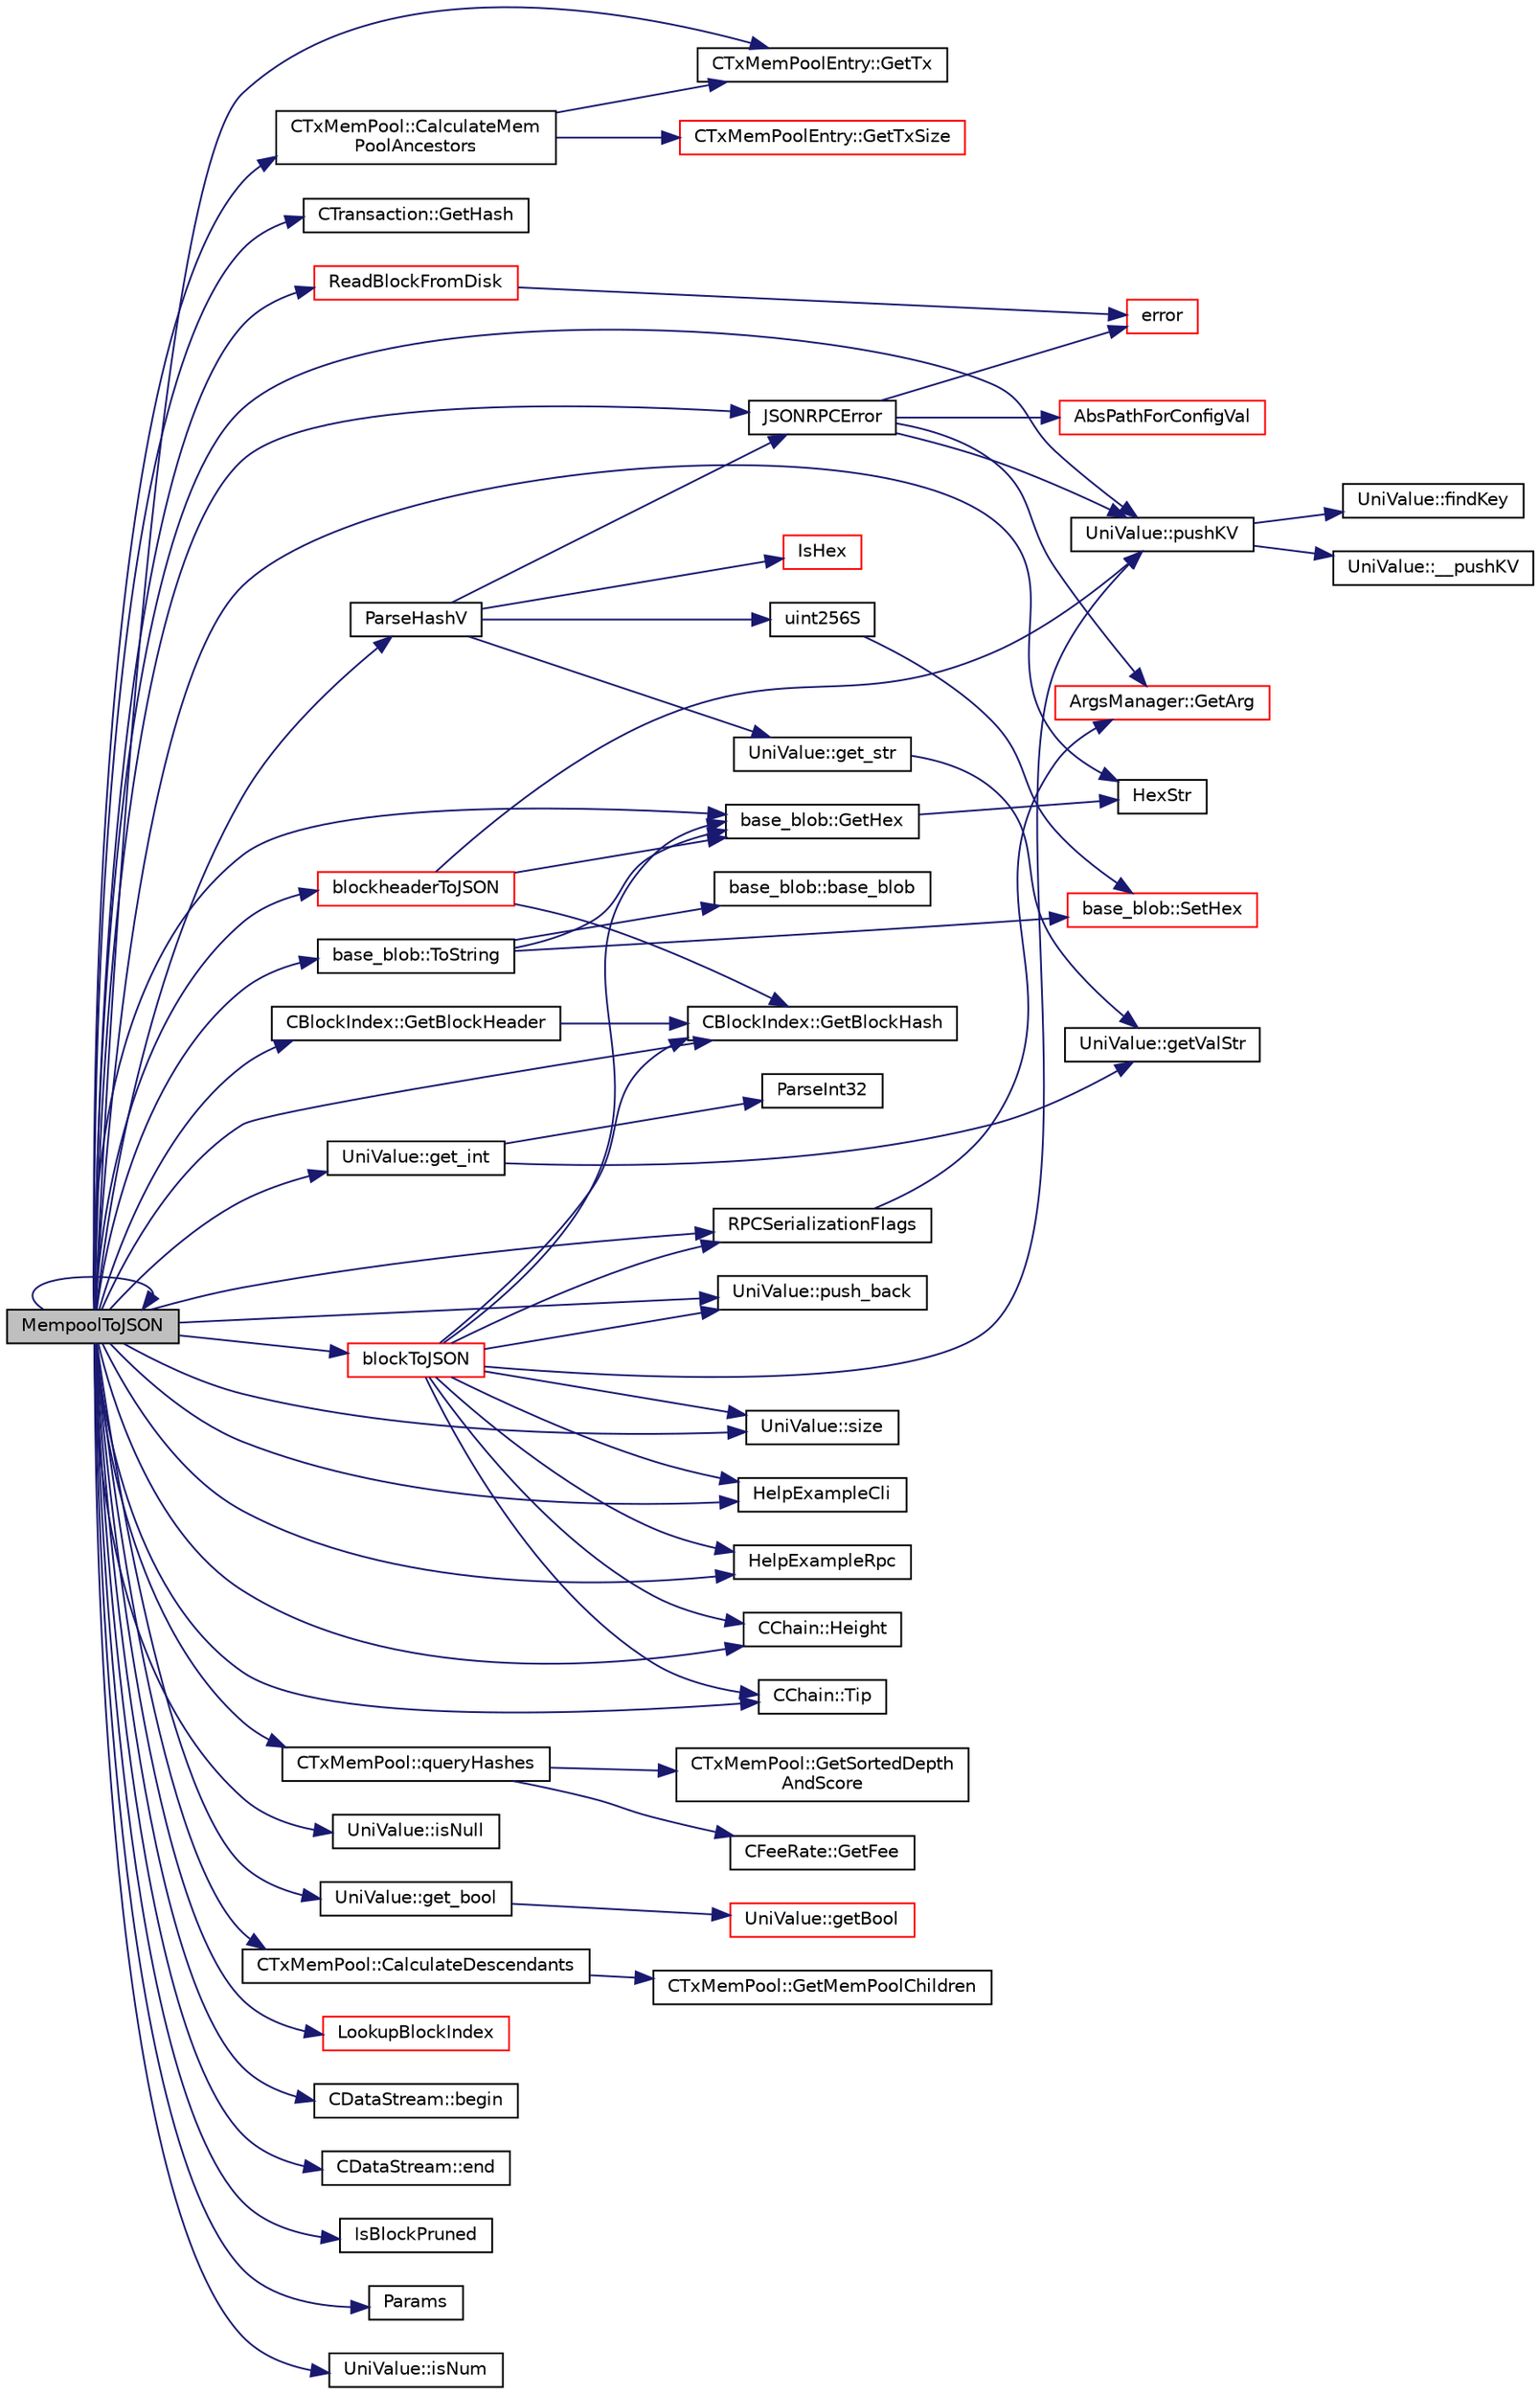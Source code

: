 digraph "MempoolToJSON"
{
  edge [fontname="Helvetica",fontsize="10",labelfontname="Helvetica",labelfontsize="10"];
  node [fontname="Helvetica",fontsize="10",shape=record];
  rankdir="LR";
  Node1 [label="MempoolToJSON",height=0.2,width=0.4,color="black", fillcolor="grey75", style="filled", fontcolor="black"];
  Node1 -> Node2 [color="midnightblue",fontsize="10",style="solid",fontname="Helvetica"];
  Node2 [label="CTxMemPoolEntry::GetTx",height=0.2,width=0.4,color="black", fillcolor="white", style="filled",URL="$class_c_tx_mem_pool_entry.html#a59f51f38161c191dae2614c53ed40fb2"];
  Node1 -> Node3 [color="midnightblue",fontsize="10",style="solid",fontname="Helvetica"];
  Node3 [label="CTransaction::GetHash",height=0.2,width=0.4,color="black", fillcolor="white", style="filled",URL="$class_c_transaction.html#afb3b0e4dc81349259ba6526a34e88990"];
  Node1 -> Node4 [color="midnightblue",fontsize="10",style="solid",fontname="Helvetica"];
  Node4 [label="UniValue::pushKV",height=0.2,width=0.4,color="black", fillcolor="white", style="filled",URL="$class_uni_value.html#abab649c2dbd593233de6364254456026"];
  Node4 -> Node5 [color="midnightblue",fontsize="10",style="solid",fontname="Helvetica"];
  Node5 [label="UniValue::findKey",height=0.2,width=0.4,color="black", fillcolor="white", style="filled",URL="$class_uni_value.html#a0b2da6f10943e899d304a28ef1a12094"];
  Node4 -> Node6 [color="midnightblue",fontsize="10",style="solid",fontname="Helvetica"];
  Node6 [label="UniValue::__pushKV",height=0.2,width=0.4,color="black", fillcolor="white", style="filled",URL="$class_uni_value.html#a505a2087cb7d9ee51d24a97a5cc7910c"];
  Node1 -> Node7 [color="midnightblue",fontsize="10",style="solid",fontname="Helvetica"];
  Node7 [label="base_blob::ToString",height=0.2,width=0.4,color="black", fillcolor="white", style="filled",URL="$classbase__blob.html#a1a26b5da921f48b09b228d1bfda05088"];
  Node7 -> Node8 [color="midnightblue",fontsize="10",style="solid",fontname="Helvetica"];
  Node8 [label="base_blob::base_blob",height=0.2,width=0.4,color="black", fillcolor="white", style="filled",URL="$classbase__blob.html#ada7be83089951dc9438f384c0587cf29"];
  Node7 -> Node9 [color="midnightblue",fontsize="10",style="solid",fontname="Helvetica"];
  Node9 [label="base_blob::GetHex",height=0.2,width=0.4,color="black", fillcolor="white", style="filled",URL="$classbase__blob.html#a9541747b1f91f9469ac0aff90665bd32"];
  Node9 -> Node10 [color="midnightblue",fontsize="10",style="solid",fontname="Helvetica"];
  Node10 [label="HexStr",height=0.2,width=0.4,color="black", fillcolor="white", style="filled",URL="$strencodings_8h.html#af003e10d5d34c3271ca57ec79059a5ae"];
  Node7 -> Node11 [color="midnightblue",fontsize="10",style="solid",fontname="Helvetica"];
  Node11 [label="base_blob::SetHex",height=0.2,width=0.4,color="red", fillcolor="white", style="filled",URL="$classbase__blob.html#a5ec1f681a2830f4e180fe664c0eb4dd0"];
  Node1 -> Node12 [color="midnightblue",fontsize="10",style="solid",fontname="Helvetica"];
  Node12 [label="CTxMemPool::queryHashes",height=0.2,width=0.4,color="black", fillcolor="white", style="filled",URL="$class_c_tx_mem_pool.html#a6180280e78ca3ba357f648806003ee90"];
  Node12 -> Node13 [color="midnightblue",fontsize="10",style="solid",fontname="Helvetica"];
  Node13 [label="CTxMemPool::GetSortedDepth\lAndScore",height=0.2,width=0.4,color="black", fillcolor="white", style="filled",URL="$class_c_tx_mem_pool.html#a8ef17a0d4768188418f718fb5e97d7ac"];
  Node12 -> Node14 [color="midnightblue",fontsize="10",style="solid",fontname="Helvetica"];
  Node14 [label="CFeeRate::GetFee",height=0.2,width=0.4,color="black", fillcolor="white", style="filled",URL="$class_c_fee_rate.html#a81dd5e0549a587d5a0c68096ee1da202",tooltip="Return the fee in satoshis for the given size in bytes. "];
  Node1 -> Node15 [color="midnightblue",fontsize="10",style="solid",fontname="Helvetica"];
  Node15 [label="UniValue::push_back",height=0.2,width=0.4,color="black", fillcolor="white", style="filled",URL="$class_uni_value.html#a944cd1b59b040cd24c9f46b55a68d49a"];
  Node1 -> Node16 [color="midnightblue",fontsize="10",style="solid",fontname="Helvetica"];
  Node16 [label="UniValue::size",height=0.2,width=0.4,color="black", fillcolor="white", style="filled",URL="$class_uni_value.html#a61ee4ef0fa78da6d936dddf408a51a13"];
  Node1 -> Node17 [color="midnightblue",fontsize="10",style="solid",fontname="Helvetica"];
  Node17 [label="HelpExampleCli",height=0.2,width=0.4,color="black", fillcolor="white", style="filled",URL="$server_8cpp.html#a26bafe3d526ee8cbc84b3c0b0dc3a43b"];
  Node1 -> Node18 [color="midnightblue",fontsize="10",style="solid",fontname="Helvetica"];
  Node18 [label="HelpExampleRpc",height=0.2,width=0.4,color="black", fillcolor="white", style="filled",URL="$server_8cpp.html#a9ef4f8fb114508ceb861a0e8c3e0d26e"];
  Node1 -> Node19 [color="midnightblue",fontsize="10",style="solid",fontname="Helvetica"];
  Node19 [label="UniValue::isNull",height=0.2,width=0.4,color="black", fillcolor="white", style="filled",URL="$class_uni_value.html#a70c4bfad8015106cc480042462f413c1"];
  Node1 -> Node20 [color="midnightblue",fontsize="10",style="solid",fontname="Helvetica"];
  Node20 [label="UniValue::get_bool",height=0.2,width=0.4,color="black", fillcolor="white", style="filled",URL="$class_uni_value.html#a05cba948c8295915ae7b36493d2ee4e6"];
  Node20 -> Node21 [color="midnightblue",fontsize="10",style="solid",fontname="Helvetica"];
  Node21 [label="UniValue::getBool",height=0.2,width=0.4,color="red", fillcolor="white", style="filled",URL="$class_uni_value.html#ab28e9956f511cfe0db77e41cd6e488f3"];
  Node1 -> Node1 [color="midnightblue",fontsize="10",style="solid",fontname="Helvetica"];
  Node1 -> Node22 [color="midnightblue",fontsize="10",style="solid",fontname="Helvetica"];
  Node22 [label="ParseHashV",height=0.2,width=0.4,color="black", fillcolor="white", style="filled",URL="$server_8cpp.html#adb231eaeb57d26011655ee8aaa5315e2",tooltip="Utilities: convert hex-encoded Values (throws error if not hex). "];
  Node22 -> Node23 [color="midnightblue",fontsize="10",style="solid",fontname="Helvetica"];
  Node23 [label="UniValue::get_str",height=0.2,width=0.4,color="black", fillcolor="white", style="filled",URL="$class_uni_value.html#a9f69bbd4ccf8d083934cbb510c039cef"];
  Node23 -> Node24 [color="midnightblue",fontsize="10",style="solid",fontname="Helvetica"];
  Node24 [label="UniValue::getValStr",height=0.2,width=0.4,color="black", fillcolor="white", style="filled",URL="$class_uni_value.html#ae8e17c2a90b668d0771a0523d70cd70d"];
  Node22 -> Node25 [color="midnightblue",fontsize="10",style="solid",fontname="Helvetica"];
  Node25 [label="JSONRPCError",height=0.2,width=0.4,color="black", fillcolor="white", style="filled",URL="$rpc_2protocol_8cpp.html#a40b75d3d265c4a2e1d5fe3e129743884"];
  Node25 -> Node26 [color="midnightblue",fontsize="10",style="solid",fontname="Helvetica"];
  Node26 [label="error",height=0.2,width=0.4,color="red", fillcolor="white", style="filled",URL="$system_8h.html#a0605c886f88f190fa6a51ae07ca7558a"];
  Node25 -> Node4 [color="midnightblue",fontsize="10",style="solid",fontname="Helvetica"];
  Node25 -> Node27 [color="midnightblue",fontsize="10",style="solid",fontname="Helvetica"];
  Node27 [label="ArgsManager::GetArg",height=0.2,width=0.4,color="red", fillcolor="white", style="filled",URL="$class_args_manager.html#a565c101a8d753ca2d71c7069a9d411c1",tooltip="Return string argument or default value. "];
  Node25 -> Node28 [color="midnightblue",fontsize="10",style="solid",fontname="Helvetica"];
  Node28 [label="AbsPathForConfigVal",height=0.2,width=0.4,color="red", fillcolor="white", style="filled",URL="$system_8cpp.html#a162859252c5665f520a6d4bce967947c",tooltip="Most paths passed as configuration arguments are treated as relative to the datadir if they are not a..."];
  Node22 -> Node29 [color="midnightblue",fontsize="10",style="solid",fontname="Helvetica"];
  Node29 [label="IsHex",height=0.2,width=0.4,color="red", fillcolor="white", style="filled",URL="$strencodings_8cpp.html#a9f23401f4b871ed693f7a96a9ba40c58"];
  Node22 -> Node30 [color="midnightblue",fontsize="10",style="solid",fontname="Helvetica"];
  Node30 [label="uint256S",height=0.2,width=0.4,color="black", fillcolor="white", style="filled",URL="$uint256_8h.html#a52e679560cc1ebf68f878ed69e38f259"];
  Node30 -> Node11 [color="midnightblue",fontsize="10",style="solid",fontname="Helvetica"];
  Node1 -> Node25 [color="midnightblue",fontsize="10",style="solid",fontname="Helvetica"];
  Node1 -> Node31 [color="midnightblue",fontsize="10",style="solid",fontname="Helvetica"];
  Node31 [label="CTxMemPool::CalculateMem\lPoolAncestors",height=0.2,width=0.4,color="black", fillcolor="white", style="filled",URL="$class_c_tx_mem_pool.html#a8b15745bfd755afcacad8befd752b270",tooltip="Try to calculate all in-mempool ancestors of entry. "];
  Node31 -> Node2 [color="midnightblue",fontsize="10",style="solid",fontname="Helvetica"];
  Node31 -> Node32 [color="midnightblue",fontsize="10",style="solid",fontname="Helvetica"];
  Node32 [label="CTxMemPoolEntry::GetTxSize",height=0.2,width=0.4,color="red", fillcolor="white", style="filled",URL="$class_c_tx_mem_pool_entry.html#a500fcb2039ceb24798d8ddb7d548b7b5"];
  Node1 -> Node33 [color="midnightblue",fontsize="10",style="solid",fontname="Helvetica"];
  Node33 [label="CTxMemPool::CalculateDescendants",height=0.2,width=0.4,color="black", fillcolor="white", style="filled",URL="$class_c_tx_mem_pool.html#ad46424b4c9a920255df3b31945b8f88a",tooltip="Populate setDescendants with all in-mempool descendants of hash. "];
  Node33 -> Node34 [color="midnightblue",fontsize="10",style="solid",fontname="Helvetica"];
  Node34 [label="CTxMemPool::GetMemPoolChildren",height=0.2,width=0.4,color="black", fillcolor="white", style="filled",URL="$class_c_tx_mem_pool.html#a33448b87844f4e6091a394a6fdc4ebb0"];
  Node1 -> Node35 [color="midnightblue",fontsize="10",style="solid",fontname="Helvetica"];
  Node35 [label="UniValue::get_int",height=0.2,width=0.4,color="black", fillcolor="white", style="filled",URL="$class_uni_value.html#ad22273eb84c91fff70a61ad11faa7121"];
  Node35 -> Node36 [color="midnightblue",fontsize="10",style="solid",fontname="Helvetica"];
  Node36 [label="ParseInt32",height=0.2,width=0.4,color="black", fillcolor="white", style="filled",URL="$strencodings_8cpp.html#a880a215d9e931432b095084c756a49bb",tooltip="Convert string to signed 32-bit integer with strict parse error feedback. "];
  Node35 -> Node24 [color="midnightblue",fontsize="10",style="solid",fontname="Helvetica"];
  Node1 -> Node37 [color="midnightblue",fontsize="10",style="solid",fontname="Helvetica"];
  Node37 [label="CChain::Height",height=0.2,width=0.4,color="black", fillcolor="white", style="filled",URL="$class_c_chain.html#a0c4ffb8501acfb8a7e1c0f5e6322ada3",tooltip="Return the maximal height in the chain. "];
  Node1 -> Node38 [color="midnightblue",fontsize="10",style="solid",fontname="Helvetica"];
  Node38 [label="CBlockIndex::GetBlockHash",height=0.2,width=0.4,color="black", fillcolor="white", style="filled",URL="$class_c_block_index.html#ab843ef9b8b0a0193ec3a5c24738e484f"];
  Node1 -> Node9 [color="midnightblue",fontsize="10",style="solid",fontname="Helvetica"];
  Node1 -> Node39 [color="midnightblue",fontsize="10",style="solid",fontname="Helvetica"];
  Node39 [label="LookupBlockIndex",height=0.2,width=0.4,color="red", fillcolor="white", style="filled",URL="$validation_8h.html#a9d9b2d3b31edbd48ce62f4e2a73cc04c"];
  Node1 -> Node40 [color="midnightblue",fontsize="10",style="solid",fontname="Helvetica"];
  Node40 [label="CChain::Tip",height=0.2,width=0.4,color="black", fillcolor="white", style="filled",URL="$class_c_chain.html#a7482d06d8e8143f46326cf9c12c06daf",tooltip="Returns the index entry for the tip of this chain, or nullptr if none. "];
  Node1 -> Node41 [color="midnightblue",fontsize="10",style="solid",fontname="Helvetica"];
  Node41 [label="CBlockIndex::GetBlockHeader",height=0.2,width=0.4,color="black", fillcolor="white", style="filled",URL="$class_c_block_index.html#a8292a7bf7e79e207306a8659bf7da3a6"];
  Node41 -> Node38 [color="midnightblue",fontsize="10",style="solid",fontname="Helvetica"];
  Node1 -> Node10 [color="midnightblue",fontsize="10",style="solid",fontname="Helvetica"];
  Node1 -> Node42 [color="midnightblue",fontsize="10",style="solid",fontname="Helvetica"];
  Node42 [label="CDataStream::begin",height=0.2,width=0.4,color="black", fillcolor="white", style="filled",URL="$class_c_data_stream.html#a5b9e70188c662f4e9496066472af213e"];
  Node1 -> Node43 [color="midnightblue",fontsize="10",style="solid",fontname="Helvetica"];
  Node43 [label="CDataStream::end",height=0.2,width=0.4,color="black", fillcolor="white", style="filled",URL="$class_c_data_stream.html#a1c22182691412ed9e0a30b719d388f31"];
  Node1 -> Node44 [color="midnightblue",fontsize="10",style="solid",fontname="Helvetica"];
  Node44 [label="blockheaderToJSON",height=0.2,width=0.4,color="red", fillcolor="white", style="filled",URL="$blockchain_8cpp.html#ac99c459b886d290b5dc0fc4bb5286a12",tooltip="Block header to JSON. "];
  Node44 -> Node4 [color="midnightblue",fontsize="10",style="solid",fontname="Helvetica"];
  Node44 -> Node38 [color="midnightblue",fontsize="10",style="solid",fontname="Helvetica"];
  Node44 -> Node9 [color="midnightblue",fontsize="10",style="solid",fontname="Helvetica"];
  Node1 -> Node45 [color="midnightblue",fontsize="10",style="solid",fontname="Helvetica"];
  Node45 [label="IsBlockPruned",height=0.2,width=0.4,color="black", fillcolor="white", style="filled",URL="$validation_8h.html#a8a145b59c0ab4336a46142c4146a7f67",tooltip="Check whether the block associated with this index entry is pruned or not. "];
  Node1 -> Node46 [color="midnightblue",fontsize="10",style="solid",fontname="Helvetica"];
  Node46 [label="ReadBlockFromDisk",height=0.2,width=0.4,color="red", fillcolor="white", style="filled",URL="$validation_8cpp.html#a8d4763871935857a7842b45e717f040f",tooltip="Functions for disk access for blocks. "];
  Node46 -> Node26 [color="midnightblue",fontsize="10",style="solid",fontname="Helvetica"];
  Node1 -> Node47 [color="midnightblue",fontsize="10",style="solid",fontname="Helvetica"];
  Node47 [label="Params",height=0.2,width=0.4,color="black", fillcolor="white", style="filled",URL="$chainparams_8cpp.html#ace5c5b706d71a324a417dd2db394fd4a",tooltip="Return the currently selected parameters. "];
  Node1 -> Node48 [color="midnightblue",fontsize="10",style="solid",fontname="Helvetica"];
  Node48 [label="UniValue::isNum",height=0.2,width=0.4,color="black", fillcolor="white", style="filled",URL="$class_uni_value.html#a7fbb6d10b1353a8522f7b0d0784fa5b8"];
  Node1 -> Node49 [color="midnightblue",fontsize="10",style="solid",fontname="Helvetica"];
  Node49 [label="RPCSerializationFlags",height=0.2,width=0.4,color="black", fillcolor="white", style="filled",URL="$server_8cpp.html#a9e32c412db74b007bb96c57fad0d1074"];
  Node49 -> Node27 [color="midnightblue",fontsize="10",style="solid",fontname="Helvetica"];
  Node1 -> Node50 [color="midnightblue",fontsize="10",style="solid",fontname="Helvetica"];
  Node50 [label="blockToJSON",height=0.2,width=0.4,color="red", fillcolor="white", style="filled",URL="$blockchain_8cpp.html#a26f74a5c02b4534522e82c7623417048",tooltip="Block description to JSON. "];
  Node50 -> Node4 [color="midnightblue",fontsize="10",style="solid",fontname="Helvetica"];
  Node50 -> Node38 [color="midnightblue",fontsize="10",style="solid",fontname="Helvetica"];
  Node50 -> Node9 [color="midnightblue",fontsize="10",style="solid",fontname="Helvetica"];
  Node50 -> Node49 [color="midnightblue",fontsize="10",style="solid",fontname="Helvetica"];
  Node50 -> Node15 [color="midnightblue",fontsize="10",style="solid",fontname="Helvetica"];
  Node50 -> Node16 [color="midnightblue",fontsize="10",style="solid",fontname="Helvetica"];
  Node50 -> Node17 [color="midnightblue",fontsize="10",style="solid",fontname="Helvetica"];
  Node50 -> Node18 [color="midnightblue",fontsize="10",style="solid",fontname="Helvetica"];
  Node50 -> Node37 [color="midnightblue",fontsize="10",style="solid",fontname="Helvetica"];
  Node50 -> Node40 [color="midnightblue",fontsize="10",style="solid",fontname="Helvetica"];
}
